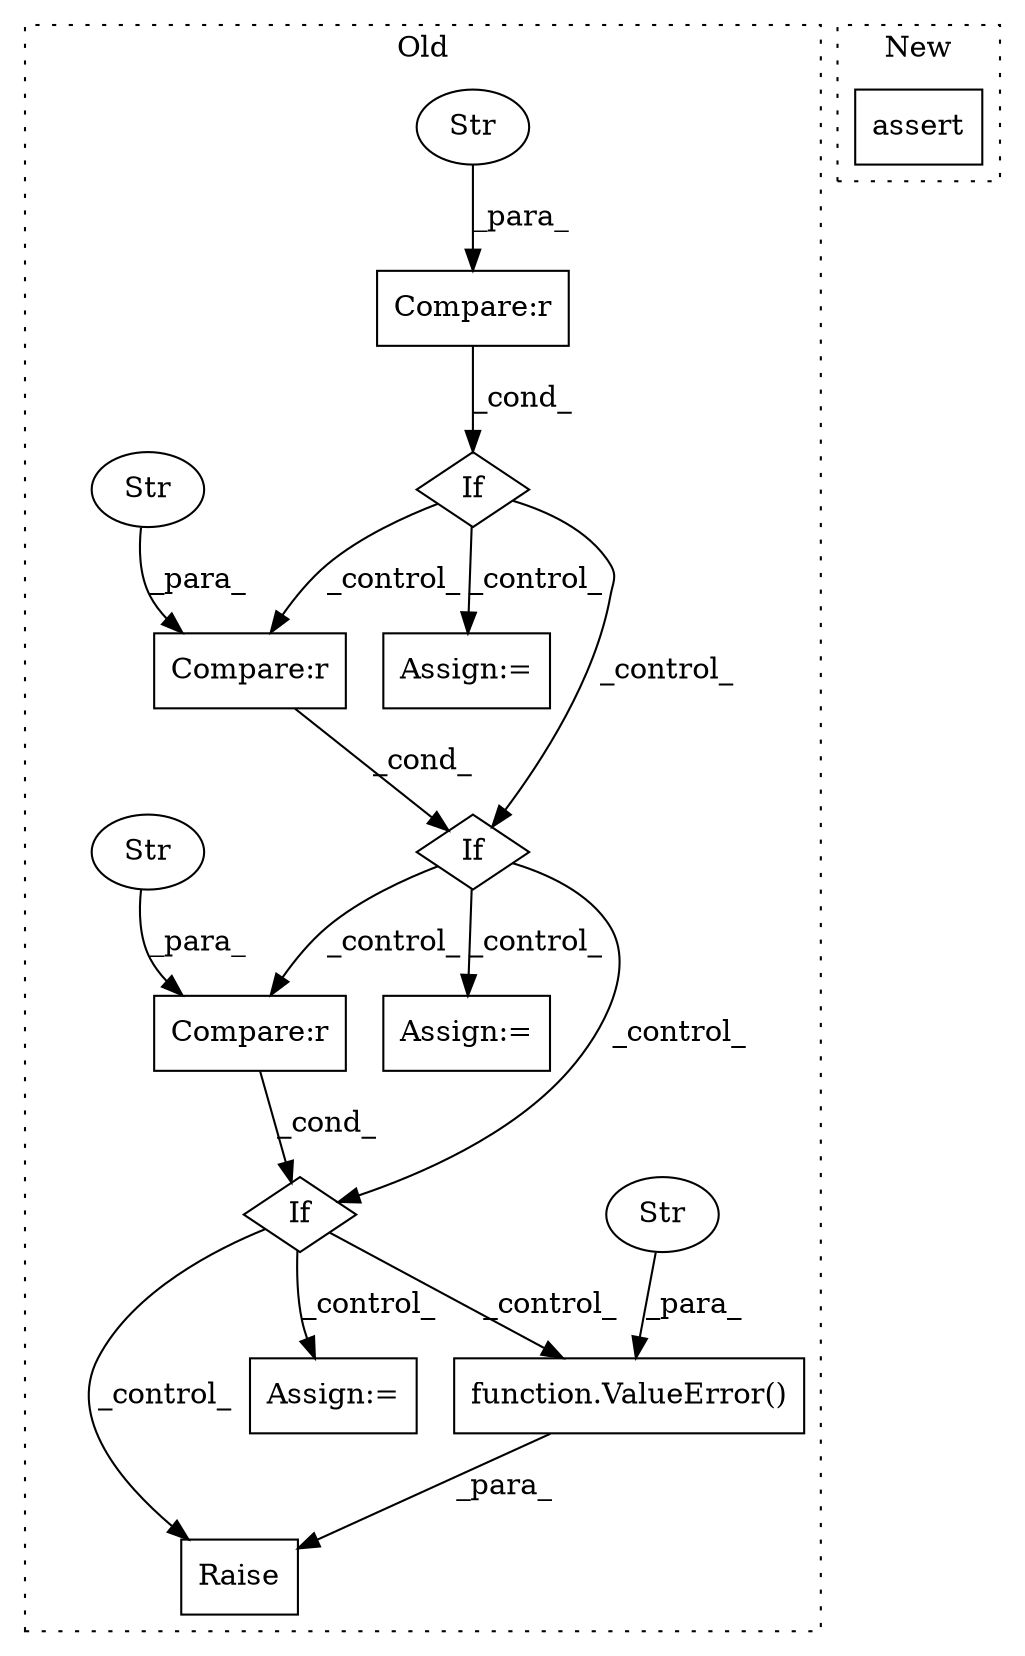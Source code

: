digraph G {
subgraph cluster0 {
1 [label="function.ValueError()" a="75" s="10063,10091" l="11,1" shape="box"];
3 [label="Raise" a="91" s="10057" l="6" shape="box"];
4 [label="Str" a="66" s="10074" l="17" shape="ellipse"];
5 [label="If" a="96" s="9848" l="0" shape="diamond"];
6 [label="Compare:r" a="40" s="9848" l="11" shape="box"];
7 [label="If" a="96" s="9744" l="0" shape="diamond"];
8 [label="Compare:r" a="40" s="9744" l="11" shape="box"];
9 [label="If" a="96" s="9637" l="3" shape="diamond"];
10 [label="Compare:r" a="40" s="9640" l="11" shape="box"];
11 [label="Str" a="66" s="9646" l="5" shape="ellipse"];
12 [label="Str" a="66" s="9750" l="5" shape="ellipse"];
13 [label="Str" a="66" s="9854" l="5" shape="ellipse"];
14 [label="Assign:=" a="68" s="9670" l="3" shape="box"];
15 [label="Assign:=" a="68" s="9774" l="3" shape="box"];
16 [label="Assign:=" a="68" s="9982" l="3" shape="box"];
label = "Old";
style="dotted";
}
subgraph cluster1 {
2 [label="assert" a="65" s="10481" l="7" shape="box"];
label = "New";
style="dotted";
}
1 -> 3 [label="_para_"];
4 -> 1 [label="_para_"];
5 -> 1 [label="_control_"];
5 -> 16 [label="_control_"];
5 -> 3 [label="_control_"];
6 -> 5 [label="_cond_"];
7 -> 6 [label="_control_"];
7 -> 15 [label="_control_"];
7 -> 5 [label="_control_"];
8 -> 7 [label="_cond_"];
9 -> 14 [label="_control_"];
9 -> 7 [label="_control_"];
9 -> 8 [label="_control_"];
10 -> 9 [label="_cond_"];
11 -> 10 [label="_para_"];
12 -> 8 [label="_para_"];
13 -> 6 [label="_para_"];
}